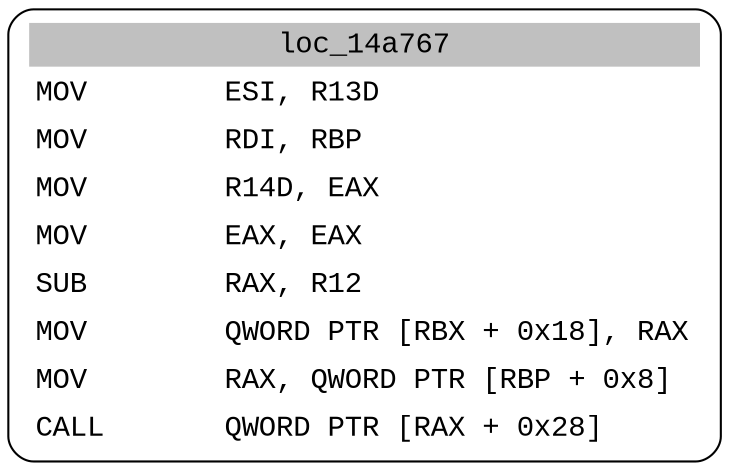 digraph asm_graph {
1941 [
shape="Mrecord" fontname="Courier New"label =<<table border="0" cellborder="0" cellpadding="3"><tr><td align="center" colspan="2" bgcolor="grey">loc_14a767</td></tr><tr><td align="left">MOV        ESI, R13D</td></tr><tr><td align="left">MOV        RDI, RBP</td></tr><tr><td align="left">MOV        R14D, EAX</td></tr><tr><td align="left">MOV        EAX, EAX</td></tr><tr><td align="left">SUB        RAX, R12</td></tr><tr><td align="left">MOV        QWORD PTR [RBX + 0x18], RAX</td></tr><tr><td align="left">MOV        RAX, QWORD PTR [RBP + 0x8]</td></tr><tr><td align="left">CALL       QWORD PTR [RAX + 0x28]</td></tr></table>> ];
}